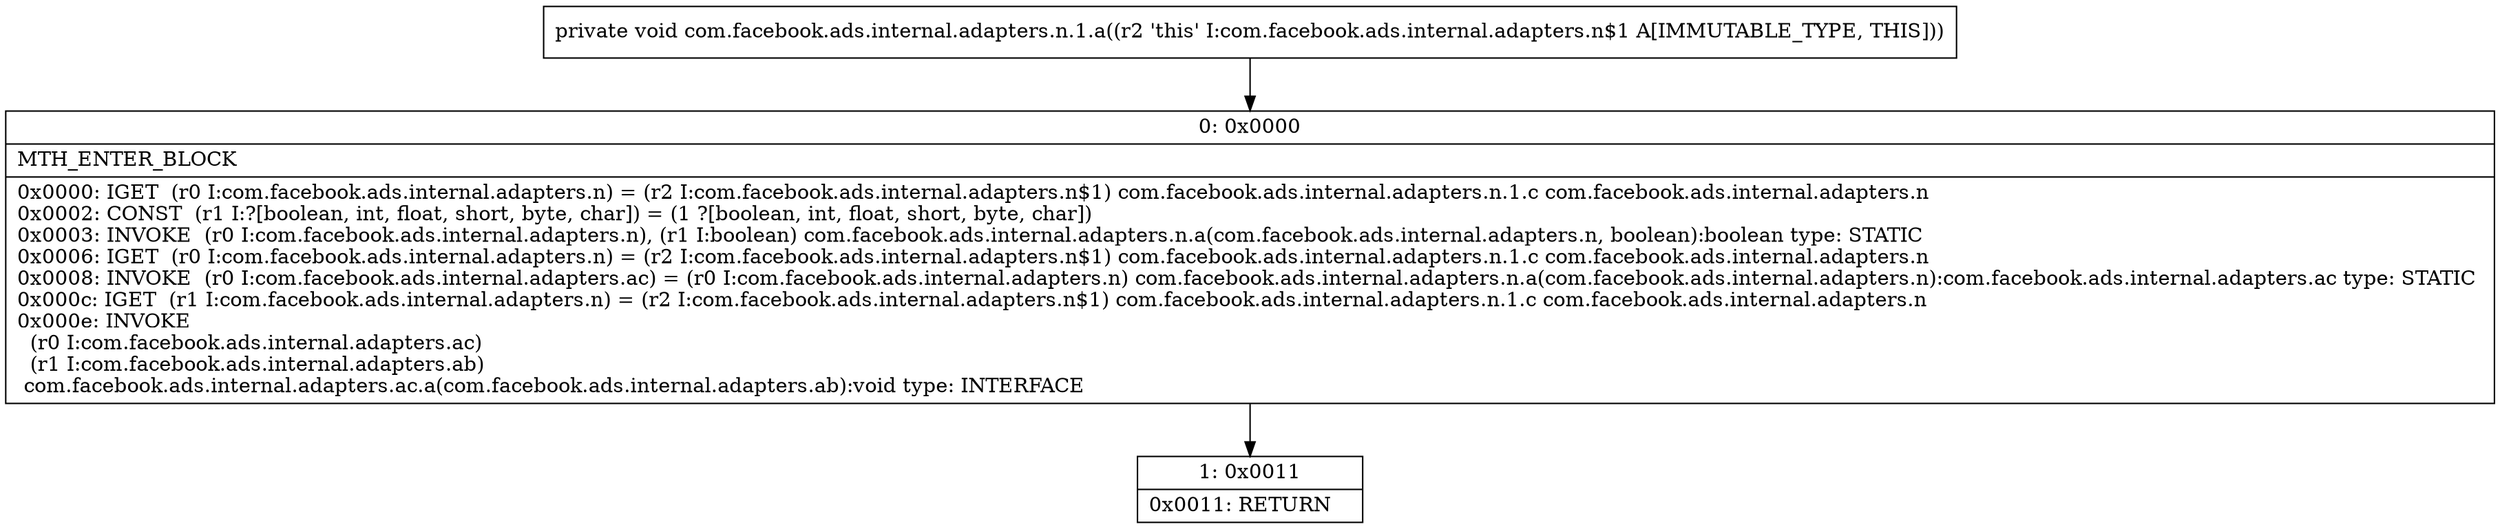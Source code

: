 digraph "CFG forcom.facebook.ads.internal.adapters.n.1.a()V" {
Node_0 [shape=record,label="{0\:\ 0x0000|MTH_ENTER_BLOCK\l|0x0000: IGET  (r0 I:com.facebook.ads.internal.adapters.n) = (r2 I:com.facebook.ads.internal.adapters.n$1) com.facebook.ads.internal.adapters.n.1.c com.facebook.ads.internal.adapters.n \l0x0002: CONST  (r1 I:?[boolean, int, float, short, byte, char]) = (1 ?[boolean, int, float, short, byte, char]) \l0x0003: INVOKE  (r0 I:com.facebook.ads.internal.adapters.n), (r1 I:boolean) com.facebook.ads.internal.adapters.n.a(com.facebook.ads.internal.adapters.n, boolean):boolean type: STATIC \l0x0006: IGET  (r0 I:com.facebook.ads.internal.adapters.n) = (r2 I:com.facebook.ads.internal.adapters.n$1) com.facebook.ads.internal.adapters.n.1.c com.facebook.ads.internal.adapters.n \l0x0008: INVOKE  (r0 I:com.facebook.ads.internal.adapters.ac) = (r0 I:com.facebook.ads.internal.adapters.n) com.facebook.ads.internal.adapters.n.a(com.facebook.ads.internal.adapters.n):com.facebook.ads.internal.adapters.ac type: STATIC \l0x000c: IGET  (r1 I:com.facebook.ads.internal.adapters.n) = (r2 I:com.facebook.ads.internal.adapters.n$1) com.facebook.ads.internal.adapters.n.1.c com.facebook.ads.internal.adapters.n \l0x000e: INVOKE  \l  (r0 I:com.facebook.ads.internal.adapters.ac)\l  (r1 I:com.facebook.ads.internal.adapters.ab)\l com.facebook.ads.internal.adapters.ac.a(com.facebook.ads.internal.adapters.ab):void type: INTERFACE \l}"];
Node_1 [shape=record,label="{1\:\ 0x0011|0x0011: RETURN   \l}"];
MethodNode[shape=record,label="{private void com.facebook.ads.internal.adapters.n.1.a((r2 'this' I:com.facebook.ads.internal.adapters.n$1 A[IMMUTABLE_TYPE, THIS])) }"];
MethodNode -> Node_0;
Node_0 -> Node_1;
}

